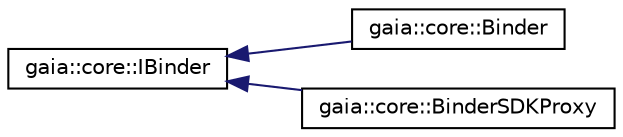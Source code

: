 digraph G
{
  edge [fontname="Helvetica",fontsize="10",labelfontname="Helvetica",labelfontsize="10"];
  node [fontname="Helvetica",fontsize="10",shape=record];
  rankdir=LR;
  Node1 [label="gaia::core::IBinder",height=0.2,width=0.4,color="black", fillcolor="white", style="filled",URL="$d0/d47/classgaia_1_1core_1_1_i_binder.html",tooltip="Base class and low-level protocol for a remotable object."];
  Node1 -> Node2 [dir=back,color="midnightblue",fontsize="10",style="solid",fontname="Helvetica"];
  Node2 [label="gaia::core::Binder",height=0.2,width=0.4,color="black", fillcolor="white", style="filled",URL="$df/ded/classgaia_1_1core_1_1_binder.html",tooltip="Base class for a remotable object, the core part of a lightweight remote procedure call mechanism def..."];
  Node1 -> Node3 [dir=back,color="midnightblue",fontsize="10",style="solid",fontname="Helvetica"];
  Node3 [label="gaia::core::BinderSDKProxy",height=0.2,width=0.4,color="black", fillcolor="white", style="filled",URL="$d5/de4/classgaia_1_1core_1_1_binder_s_d_k_proxy.html",tooltip="Base class for a remotable object, this class is an implementation of Binder Proxy side that provides..."];
}
